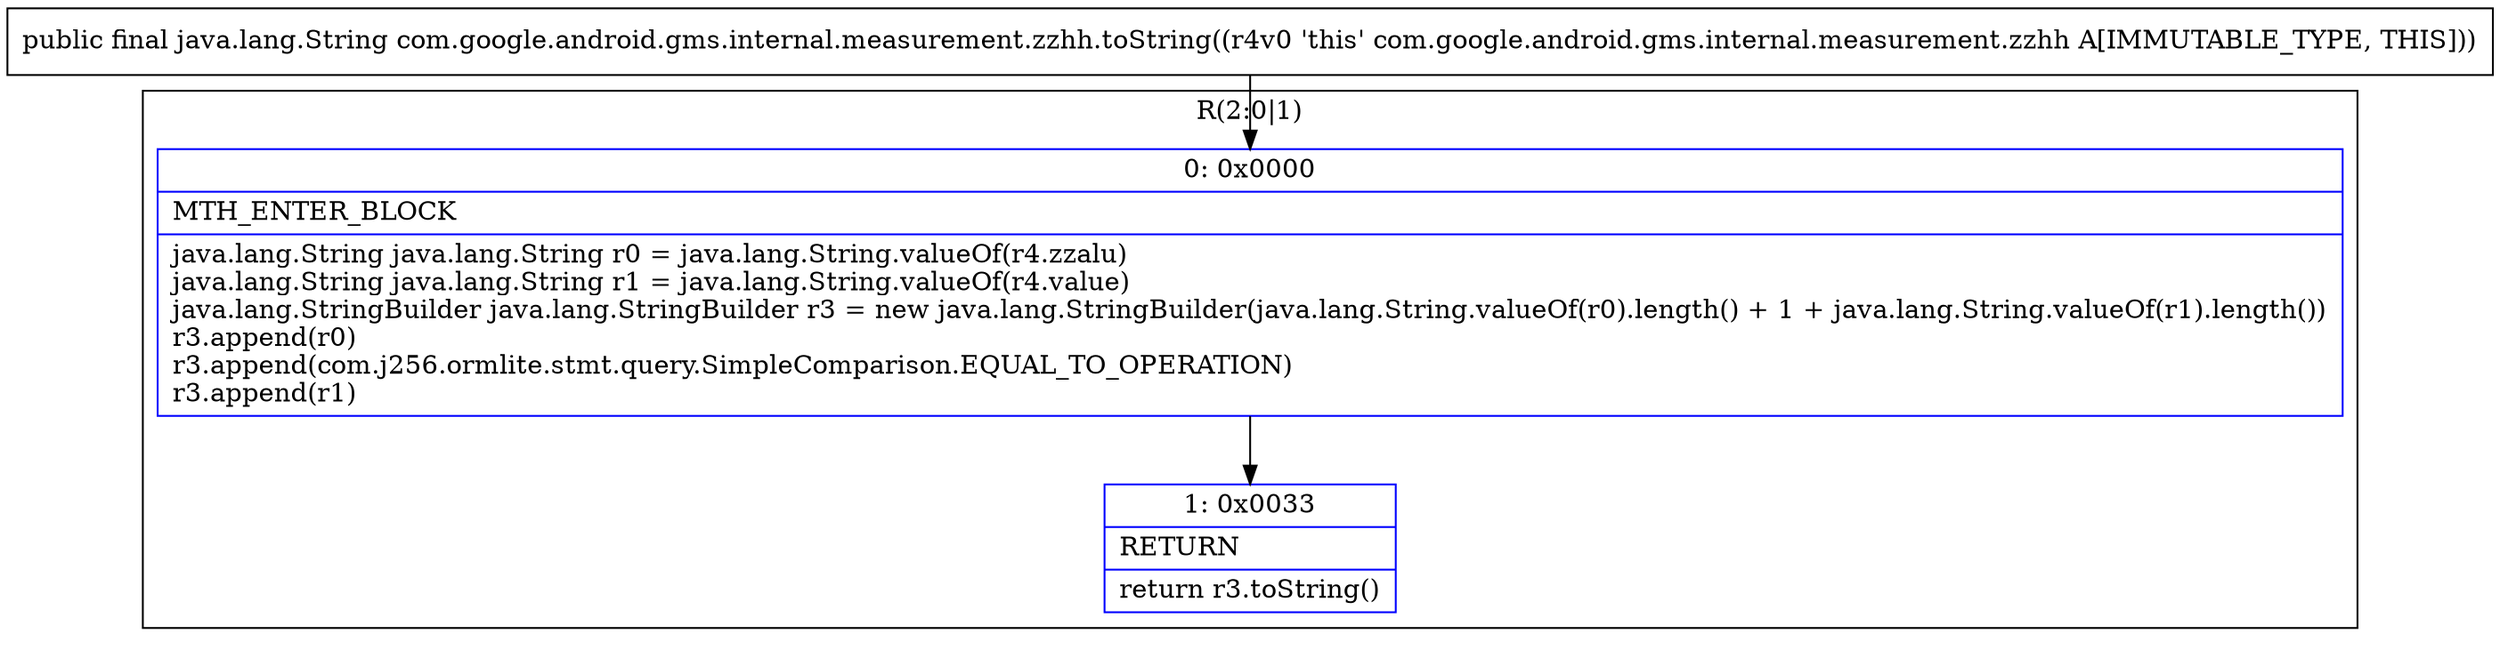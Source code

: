 digraph "CFG forcom.google.android.gms.internal.measurement.zzhh.toString()Ljava\/lang\/String;" {
subgraph cluster_Region_216883835 {
label = "R(2:0|1)";
node [shape=record,color=blue];
Node_0 [shape=record,label="{0\:\ 0x0000|MTH_ENTER_BLOCK\l|java.lang.String java.lang.String r0 = java.lang.String.valueOf(r4.zzalu)\ljava.lang.String java.lang.String r1 = java.lang.String.valueOf(r4.value)\ljava.lang.StringBuilder java.lang.StringBuilder r3 = new java.lang.StringBuilder(java.lang.String.valueOf(r0).length() + 1 + java.lang.String.valueOf(r1).length())\lr3.append(r0)\lr3.append(com.j256.ormlite.stmt.query.SimpleComparison.EQUAL_TO_OPERATION)\lr3.append(r1)\l}"];
Node_1 [shape=record,label="{1\:\ 0x0033|RETURN\l|return r3.toString()\l}"];
}
MethodNode[shape=record,label="{public final java.lang.String com.google.android.gms.internal.measurement.zzhh.toString((r4v0 'this' com.google.android.gms.internal.measurement.zzhh A[IMMUTABLE_TYPE, THIS])) }"];
MethodNode -> Node_0;
Node_0 -> Node_1;
}

